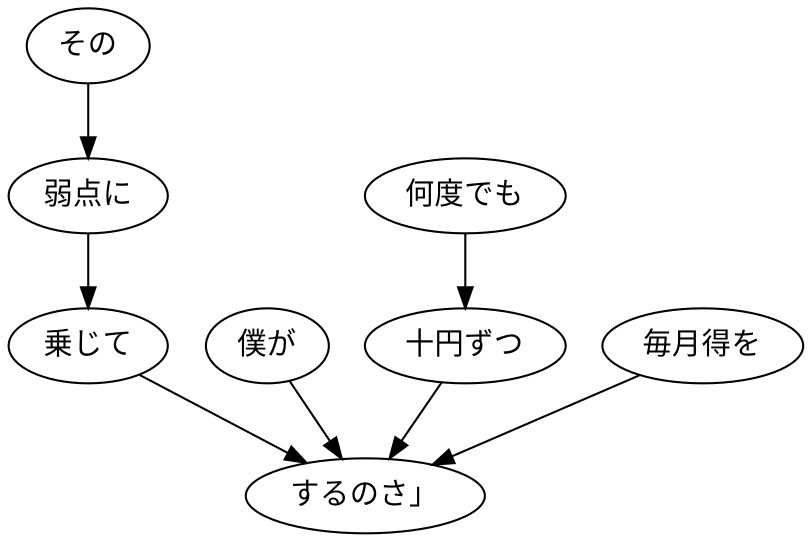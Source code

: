 digraph graph8705 {
	node0 [label="その"];
	node1 [label="弱点に"];
	node2 [label="乗じて"];
	node3 [label="僕が"];
	node4 [label="何度でも"];
	node5 [label="十円ずつ"];
	node6 [label="毎月得を"];
	node7 [label="するのさ」"];
	node0 -> node1;
	node1 -> node2;
	node2 -> node7;
	node3 -> node7;
	node4 -> node5;
	node5 -> node7;
	node6 -> node7;
}
